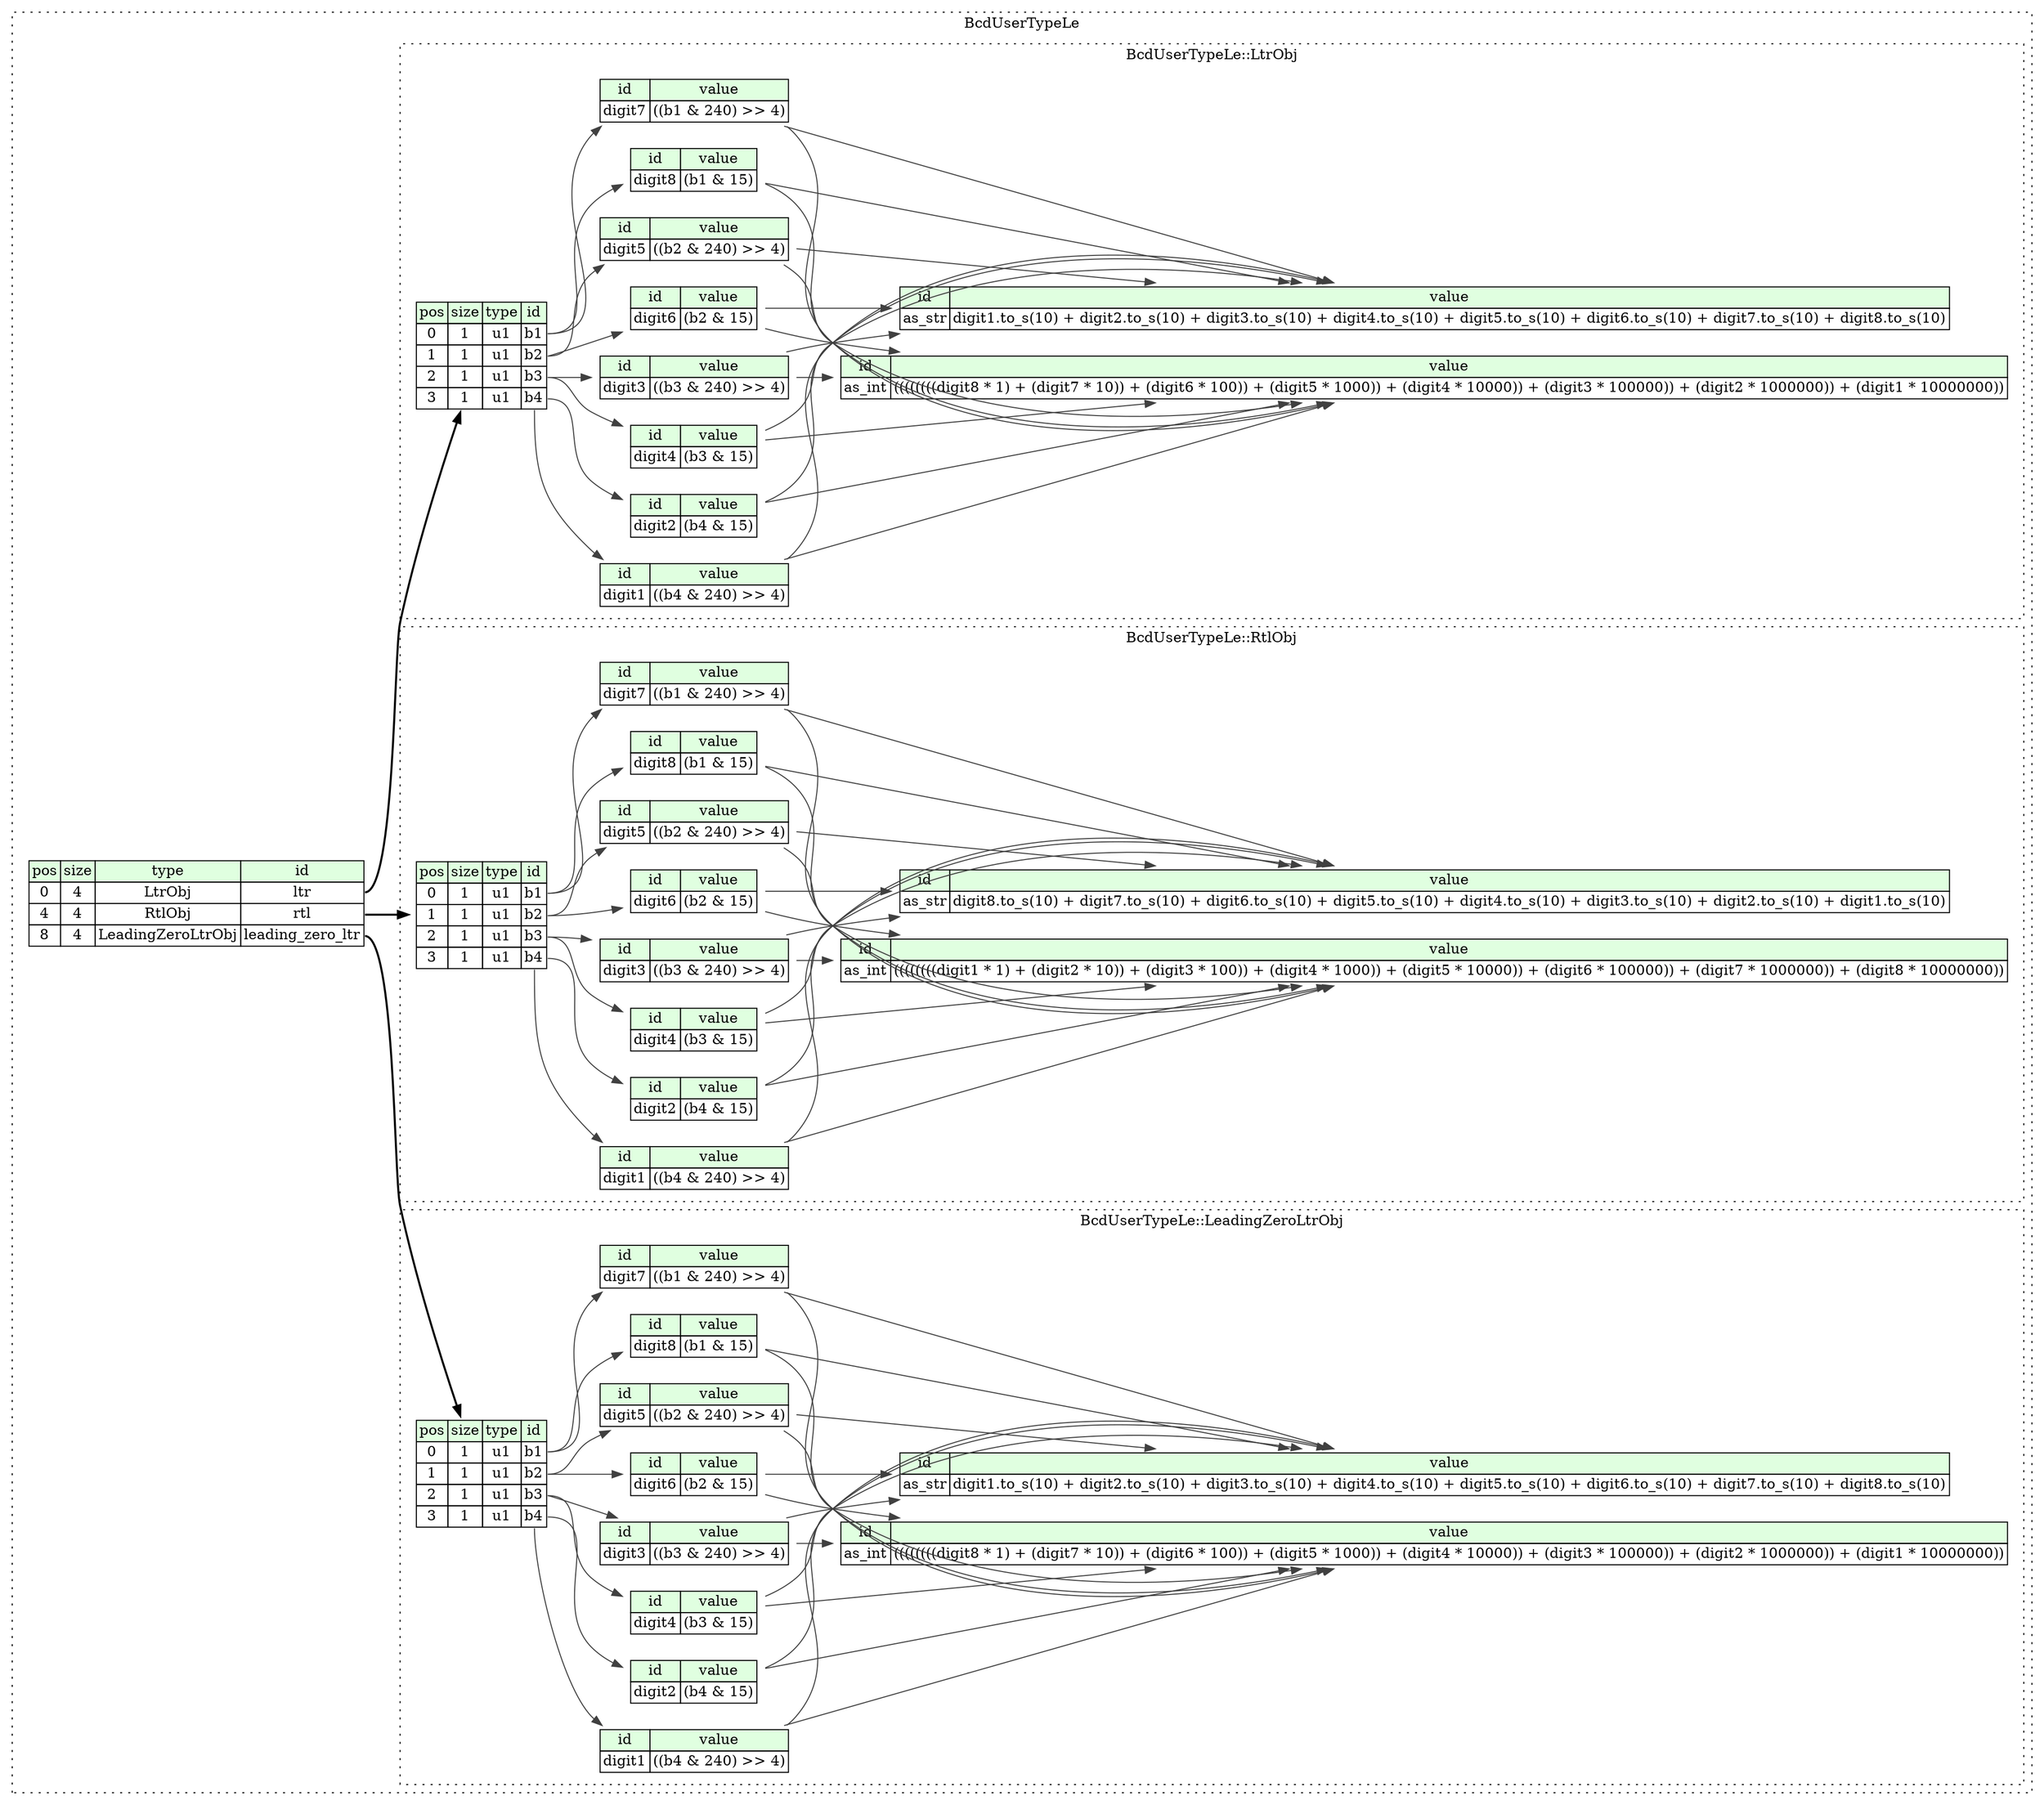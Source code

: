 digraph {
	rankdir=LR;
	node [shape=plaintext];
	subgraph cluster__bcd_user_type_le {
		label="BcdUserTypeLe";
		graph[style=dotted];

		bcd_user_type_le__seq [label=<<TABLE BORDER="0" CELLBORDER="1" CELLSPACING="0">
			<TR><TD BGCOLOR="#E0FFE0">pos</TD><TD BGCOLOR="#E0FFE0">size</TD><TD BGCOLOR="#E0FFE0">type</TD><TD BGCOLOR="#E0FFE0">id</TD></TR>
			<TR><TD PORT="ltr_pos">0</TD><TD PORT="ltr_size">4</TD><TD>LtrObj</TD><TD PORT="ltr_type">ltr</TD></TR>
			<TR><TD PORT="rtl_pos">4</TD><TD PORT="rtl_size">4</TD><TD>RtlObj</TD><TD PORT="rtl_type">rtl</TD></TR>
			<TR><TD PORT="leading_zero_ltr_pos">8</TD><TD PORT="leading_zero_ltr_size">4</TD><TD>LeadingZeroLtrObj</TD><TD PORT="leading_zero_ltr_type">leading_zero_ltr</TD></TR>
		</TABLE>>];
		subgraph cluster__ltr_obj {
			label="BcdUserTypeLe::LtrObj";
			graph[style=dotted];

			ltr_obj__seq [label=<<TABLE BORDER="0" CELLBORDER="1" CELLSPACING="0">
				<TR><TD BGCOLOR="#E0FFE0">pos</TD><TD BGCOLOR="#E0FFE0">size</TD><TD BGCOLOR="#E0FFE0">type</TD><TD BGCOLOR="#E0FFE0">id</TD></TR>
				<TR><TD PORT="b1_pos">0</TD><TD PORT="b1_size">1</TD><TD>u1</TD><TD PORT="b1_type">b1</TD></TR>
				<TR><TD PORT="b2_pos">1</TD><TD PORT="b2_size">1</TD><TD>u1</TD><TD PORT="b2_type">b2</TD></TR>
				<TR><TD PORT="b3_pos">2</TD><TD PORT="b3_size">1</TD><TD>u1</TD><TD PORT="b3_type">b3</TD></TR>
				<TR><TD PORT="b4_pos">3</TD><TD PORT="b4_size">1</TD><TD>u1</TD><TD PORT="b4_type">b4</TD></TR>
			</TABLE>>];
			ltr_obj__inst__as_int [label=<<TABLE BORDER="0" CELLBORDER="1" CELLSPACING="0">
				<TR><TD BGCOLOR="#E0FFE0">id</TD><TD BGCOLOR="#E0FFE0">value</TD></TR>
				<TR><TD>as_int</TD><TD>((((((((digit8 * 1) + (digit7 * 10)) + (digit6 * 100)) + (digit5 * 1000)) + (digit4 * 10000)) + (digit3 * 100000)) + (digit2 * 1000000)) + (digit1 * 10000000))</TD></TR>
			</TABLE>>];
			ltr_obj__inst__digit2 [label=<<TABLE BORDER="0" CELLBORDER="1" CELLSPACING="0">
				<TR><TD BGCOLOR="#E0FFE0">id</TD><TD BGCOLOR="#E0FFE0">value</TD></TR>
				<TR><TD>digit2</TD><TD>(b4 &amp; 15)</TD></TR>
			</TABLE>>];
			ltr_obj__inst__digit4 [label=<<TABLE BORDER="0" CELLBORDER="1" CELLSPACING="0">
				<TR><TD BGCOLOR="#E0FFE0">id</TD><TD BGCOLOR="#E0FFE0">value</TD></TR>
				<TR><TD>digit4</TD><TD>(b3 &amp; 15)</TD></TR>
			</TABLE>>];
			ltr_obj__inst__digit3 [label=<<TABLE BORDER="0" CELLBORDER="1" CELLSPACING="0">
				<TR><TD BGCOLOR="#E0FFE0">id</TD><TD BGCOLOR="#E0FFE0">value</TD></TR>
				<TR><TD>digit3</TD><TD>((b3 &amp; 240) &gt;&gt; 4)</TD></TR>
			</TABLE>>];
			ltr_obj__inst__digit5 [label=<<TABLE BORDER="0" CELLBORDER="1" CELLSPACING="0">
				<TR><TD BGCOLOR="#E0FFE0">id</TD><TD BGCOLOR="#E0FFE0">value</TD></TR>
				<TR><TD>digit5</TD><TD>((b2 &amp; 240) &gt;&gt; 4)</TD></TR>
			</TABLE>>];
			ltr_obj__inst__digit8 [label=<<TABLE BORDER="0" CELLBORDER="1" CELLSPACING="0">
				<TR><TD BGCOLOR="#E0FFE0">id</TD><TD BGCOLOR="#E0FFE0">value</TD></TR>
				<TR><TD>digit8</TD><TD>(b1 &amp; 15)</TD></TR>
			</TABLE>>];
			ltr_obj__inst__digit6 [label=<<TABLE BORDER="0" CELLBORDER="1" CELLSPACING="0">
				<TR><TD BGCOLOR="#E0FFE0">id</TD><TD BGCOLOR="#E0FFE0">value</TD></TR>
				<TR><TD>digit6</TD><TD>(b2 &amp; 15)</TD></TR>
			</TABLE>>];
			ltr_obj__inst__as_str [label=<<TABLE BORDER="0" CELLBORDER="1" CELLSPACING="0">
				<TR><TD BGCOLOR="#E0FFE0">id</TD><TD BGCOLOR="#E0FFE0">value</TD></TR>
				<TR><TD>as_str</TD><TD>digit1.to_s(10) + digit2.to_s(10) + digit3.to_s(10) + digit4.to_s(10) + digit5.to_s(10) + digit6.to_s(10) + digit7.to_s(10) + digit8.to_s(10)</TD></TR>
			</TABLE>>];
			ltr_obj__inst__digit1 [label=<<TABLE BORDER="0" CELLBORDER="1" CELLSPACING="0">
				<TR><TD BGCOLOR="#E0FFE0">id</TD><TD BGCOLOR="#E0FFE0">value</TD></TR>
				<TR><TD>digit1</TD><TD>((b4 &amp; 240) &gt;&gt; 4)</TD></TR>
			</TABLE>>];
			ltr_obj__inst__digit7 [label=<<TABLE BORDER="0" CELLBORDER="1" CELLSPACING="0">
				<TR><TD BGCOLOR="#E0FFE0">id</TD><TD BGCOLOR="#E0FFE0">value</TD></TR>
				<TR><TD>digit7</TD><TD>((b1 &amp; 240) &gt;&gt; 4)</TD></TR>
			</TABLE>>];
		}
		subgraph cluster__rtl_obj {
			label="BcdUserTypeLe::RtlObj";
			graph[style=dotted];

			rtl_obj__seq [label=<<TABLE BORDER="0" CELLBORDER="1" CELLSPACING="0">
				<TR><TD BGCOLOR="#E0FFE0">pos</TD><TD BGCOLOR="#E0FFE0">size</TD><TD BGCOLOR="#E0FFE0">type</TD><TD BGCOLOR="#E0FFE0">id</TD></TR>
				<TR><TD PORT="b1_pos">0</TD><TD PORT="b1_size">1</TD><TD>u1</TD><TD PORT="b1_type">b1</TD></TR>
				<TR><TD PORT="b2_pos">1</TD><TD PORT="b2_size">1</TD><TD>u1</TD><TD PORT="b2_type">b2</TD></TR>
				<TR><TD PORT="b3_pos">2</TD><TD PORT="b3_size">1</TD><TD>u1</TD><TD PORT="b3_type">b3</TD></TR>
				<TR><TD PORT="b4_pos">3</TD><TD PORT="b4_size">1</TD><TD>u1</TD><TD PORT="b4_type">b4</TD></TR>
			</TABLE>>];
			rtl_obj__inst__as_int [label=<<TABLE BORDER="0" CELLBORDER="1" CELLSPACING="0">
				<TR><TD BGCOLOR="#E0FFE0">id</TD><TD BGCOLOR="#E0FFE0">value</TD></TR>
				<TR><TD>as_int</TD><TD>((((((((digit1 * 1) + (digit2 * 10)) + (digit3 * 100)) + (digit4 * 1000)) + (digit5 * 10000)) + (digit6 * 100000)) + (digit7 * 1000000)) + (digit8 * 10000000))</TD></TR>
			</TABLE>>];
			rtl_obj__inst__digit2 [label=<<TABLE BORDER="0" CELLBORDER="1" CELLSPACING="0">
				<TR><TD BGCOLOR="#E0FFE0">id</TD><TD BGCOLOR="#E0FFE0">value</TD></TR>
				<TR><TD>digit2</TD><TD>(b4 &amp; 15)</TD></TR>
			</TABLE>>];
			rtl_obj__inst__digit4 [label=<<TABLE BORDER="0" CELLBORDER="1" CELLSPACING="0">
				<TR><TD BGCOLOR="#E0FFE0">id</TD><TD BGCOLOR="#E0FFE0">value</TD></TR>
				<TR><TD>digit4</TD><TD>(b3 &amp; 15)</TD></TR>
			</TABLE>>];
			rtl_obj__inst__digit3 [label=<<TABLE BORDER="0" CELLBORDER="1" CELLSPACING="0">
				<TR><TD BGCOLOR="#E0FFE0">id</TD><TD BGCOLOR="#E0FFE0">value</TD></TR>
				<TR><TD>digit3</TD><TD>((b3 &amp; 240) &gt;&gt; 4)</TD></TR>
			</TABLE>>];
			rtl_obj__inst__digit5 [label=<<TABLE BORDER="0" CELLBORDER="1" CELLSPACING="0">
				<TR><TD BGCOLOR="#E0FFE0">id</TD><TD BGCOLOR="#E0FFE0">value</TD></TR>
				<TR><TD>digit5</TD><TD>((b2 &amp; 240) &gt;&gt; 4)</TD></TR>
			</TABLE>>];
			rtl_obj__inst__digit8 [label=<<TABLE BORDER="0" CELLBORDER="1" CELLSPACING="0">
				<TR><TD BGCOLOR="#E0FFE0">id</TD><TD BGCOLOR="#E0FFE0">value</TD></TR>
				<TR><TD>digit8</TD><TD>(b1 &amp; 15)</TD></TR>
			</TABLE>>];
			rtl_obj__inst__digit6 [label=<<TABLE BORDER="0" CELLBORDER="1" CELLSPACING="0">
				<TR><TD BGCOLOR="#E0FFE0">id</TD><TD BGCOLOR="#E0FFE0">value</TD></TR>
				<TR><TD>digit6</TD><TD>(b2 &amp; 15)</TD></TR>
			</TABLE>>];
			rtl_obj__inst__as_str [label=<<TABLE BORDER="0" CELLBORDER="1" CELLSPACING="0">
				<TR><TD BGCOLOR="#E0FFE0">id</TD><TD BGCOLOR="#E0FFE0">value</TD></TR>
				<TR><TD>as_str</TD><TD>digit8.to_s(10) + digit7.to_s(10) + digit6.to_s(10) + digit5.to_s(10) + digit4.to_s(10) + digit3.to_s(10) + digit2.to_s(10) + digit1.to_s(10)</TD></TR>
			</TABLE>>];
			rtl_obj__inst__digit1 [label=<<TABLE BORDER="0" CELLBORDER="1" CELLSPACING="0">
				<TR><TD BGCOLOR="#E0FFE0">id</TD><TD BGCOLOR="#E0FFE0">value</TD></TR>
				<TR><TD>digit1</TD><TD>((b4 &amp; 240) &gt;&gt; 4)</TD></TR>
			</TABLE>>];
			rtl_obj__inst__digit7 [label=<<TABLE BORDER="0" CELLBORDER="1" CELLSPACING="0">
				<TR><TD BGCOLOR="#E0FFE0">id</TD><TD BGCOLOR="#E0FFE0">value</TD></TR>
				<TR><TD>digit7</TD><TD>((b1 &amp; 240) &gt;&gt; 4)</TD></TR>
			</TABLE>>];
		}
		subgraph cluster__leading_zero_ltr_obj {
			label="BcdUserTypeLe::LeadingZeroLtrObj";
			graph[style=dotted];

			leading_zero_ltr_obj__seq [label=<<TABLE BORDER="0" CELLBORDER="1" CELLSPACING="0">
				<TR><TD BGCOLOR="#E0FFE0">pos</TD><TD BGCOLOR="#E0FFE0">size</TD><TD BGCOLOR="#E0FFE0">type</TD><TD BGCOLOR="#E0FFE0">id</TD></TR>
				<TR><TD PORT="b1_pos">0</TD><TD PORT="b1_size">1</TD><TD>u1</TD><TD PORT="b1_type">b1</TD></TR>
				<TR><TD PORT="b2_pos">1</TD><TD PORT="b2_size">1</TD><TD>u1</TD><TD PORT="b2_type">b2</TD></TR>
				<TR><TD PORT="b3_pos">2</TD><TD PORT="b3_size">1</TD><TD>u1</TD><TD PORT="b3_type">b3</TD></TR>
				<TR><TD PORT="b4_pos">3</TD><TD PORT="b4_size">1</TD><TD>u1</TD><TD PORT="b4_type">b4</TD></TR>
			</TABLE>>];
			leading_zero_ltr_obj__inst__as_int [label=<<TABLE BORDER="0" CELLBORDER="1" CELLSPACING="0">
				<TR><TD BGCOLOR="#E0FFE0">id</TD><TD BGCOLOR="#E0FFE0">value</TD></TR>
				<TR><TD>as_int</TD><TD>((((((((digit8 * 1) + (digit7 * 10)) + (digit6 * 100)) + (digit5 * 1000)) + (digit4 * 10000)) + (digit3 * 100000)) + (digit2 * 1000000)) + (digit1 * 10000000))</TD></TR>
			</TABLE>>];
			leading_zero_ltr_obj__inst__digit2 [label=<<TABLE BORDER="0" CELLBORDER="1" CELLSPACING="0">
				<TR><TD BGCOLOR="#E0FFE0">id</TD><TD BGCOLOR="#E0FFE0">value</TD></TR>
				<TR><TD>digit2</TD><TD>(b4 &amp; 15)</TD></TR>
			</TABLE>>];
			leading_zero_ltr_obj__inst__digit4 [label=<<TABLE BORDER="0" CELLBORDER="1" CELLSPACING="0">
				<TR><TD BGCOLOR="#E0FFE0">id</TD><TD BGCOLOR="#E0FFE0">value</TD></TR>
				<TR><TD>digit4</TD><TD>(b3 &amp; 15)</TD></TR>
			</TABLE>>];
			leading_zero_ltr_obj__inst__digit3 [label=<<TABLE BORDER="0" CELLBORDER="1" CELLSPACING="0">
				<TR><TD BGCOLOR="#E0FFE0">id</TD><TD BGCOLOR="#E0FFE0">value</TD></TR>
				<TR><TD>digit3</TD><TD>((b3 &amp; 240) &gt;&gt; 4)</TD></TR>
			</TABLE>>];
			leading_zero_ltr_obj__inst__digit5 [label=<<TABLE BORDER="0" CELLBORDER="1" CELLSPACING="0">
				<TR><TD BGCOLOR="#E0FFE0">id</TD><TD BGCOLOR="#E0FFE0">value</TD></TR>
				<TR><TD>digit5</TD><TD>((b2 &amp; 240) &gt;&gt; 4)</TD></TR>
			</TABLE>>];
			leading_zero_ltr_obj__inst__digit8 [label=<<TABLE BORDER="0" CELLBORDER="1" CELLSPACING="0">
				<TR><TD BGCOLOR="#E0FFE0">id</TD><TD BGCOLOR="#E0FFE0">value</TD></TR>
				<TR><TD>digit8</TD><TD>(b1 &amp; 15)</TD></TR>
			</TABLE>>];
			leading_zero_ltr_obj__inst__digit6 [label=<<TABLE BORDER="0" CELLBORDER="1" CELLSPACING="0">
				<TR><TD BGCOLOR="#E0FFE0">id</TD><TD BGCOLOR="#E0FFE0">value</TD></TR>
				<TR><TD>digit6</TD><TD>(b2 &amp; 15)</TD></TR>
			</TABLE>>];
			leading_zero_ltr_obj__inst__as_str [label=<<TABLE BORDER="0" CELLBORDER="1" CELLSPACING="0">
				<TR><TD BGCOLOR="#E0FFE0">id</TD><TD BGCOLOR="#E0FFE0">value</TD></TR>
				<TR><TD>as_str</TD><TD>digit1.to_s(10) + digit2.to_s(10) + digit3.to_s(10) + digit4.to_s(10) + digit5.to_s(10) + digit6.to_s(10) + digit7.to_s(10) + digit8.to_s(10)</TD></TR>
			</TABLE>>];
			leading_zero_ltr_obj__inst__digit1 [label=<<TABLE BORDER="0" CELLBORDER="1" CELLSPACING="0">
				<TR><TD BGCOLOR="#E0FFE0">id</TD><TD BGCOLOR="#E0FFE0">value</TD></TR>
				<TR><TD>digit1</TD><TD>((b4 &amp; 240) &gt;&gt; 4)</TD></TR>
			</TABLE>>];
			leading_zero_ltr_obj__inst__digit7 [label=<<TABLE BORDER="0" CELLBORDER="1" CELLSPACING="0">
				<TR><TD BGCOLOR="#E0FFE0">id</TD><TD BGCOLOR="#E0FFE0">value</TD></TR>
				<TR><TD>digit7</TD><TD>((b1 &amp; 240) &gt;&gt; 4)</TD></TR>
			</TABLE>>];
		}
	}
	bcd_user_type_le__seq:ltr_type -> ltr_obj__seq [style=bold];
	bcd_user_type_le__seq:rtl_type -> rtl_obj__seq [style=bold];
	bcd_user_type_le__seq:leading_zero_ltr_type -> leading_zero_ltr_obj__seq [style=bold];
	ltr_obj__inst__digit8:digit8_type -> ltr_obj__inst__as_int [color="#404040"];
	ltr_obj__inst__digit7:digit7_type -> ltr_obj__inst__as_int [color="#404040"];
	ltr_obj__inst__digit6:digit6_type -> ltr_obj__inst__as_int [color="#404040"];
	ltr_obj__inst__digit5:digit5_type -> ltr_obj__inst__as_int [color="#404040"];
	ltr_obj__inst__digit4:digit4_type -> ltr_obj__inst__as_int [color="#404040"];
	ltr_obj__inst__digit3:digit3_type -> ltr_obj__inst__as_int [color="#404040"];
	ltr_obj__inst__digit2:digit2_type -> ltr_obj__inst__as_int [color="#404040"];
	ltr_obj__inst__digit1:digit1_type -> ltr_obj__inst__as_int [color="#404040"];
	ltr_obj__seq:b4_type -> ltr_obj__inst__digit2 [color="#404040"];
	ltr_obj__seq:b3_type -> ltr_obj__inst__digit4 [color="#404040"];
	ltr_obj__seq:b3_type -> ltr_obj__inst__digit3 [color="#404040"];
	ltr_obj__seq:b2_type -> ltr_obj__inst__digit5 [color="#404040"];
	ltr_obj__seq:b1_type -> ltr_obj__inst__digit8 [color="#404040"];
	ltr_obj__seq:b2_type -> ltr_obj__inst__digit6 [color="#404040"];
	ltr_obj__inst__digit1:digit1_type -> ltr_obj__inst__as_str [color="#404040"];
	ltr_obj__inst__digit2:digit2_type -> ltr_obj__inst__as_str [color="#404040"];
	ltr_obj__inst__digit3:digit3_type -> ltr_obj__inst__as_str [color="#404040"];
	ltr_obj__inst__digit4:digit4_type -> ltr_obj__inst__as_str [color="#404040"];
	ltr_obj__inst__digit5:digit5_type -> ltr_obj__inst__as_str [color="#404040"];
	ltr_obj__inst__digit6:digit6_type -> ltr_obj__inst__as_str [color="#404040"];
	ltr_obj__inst__digit7:digit7_type -> ltr_obj__inst__as_str [color="#404040"];
	ltr_obj__inst__digit8:digit8_type -> ltr_obj__inst__as_str [color="#404040"];
	ltr_obj__seq:b4_type -> ltr_obj__inst__digit1 [color="#404040"];
	ltr_obj__seq:b1_type -> ltr_obj__inst__digit7 [color="#404040"];
	rtl_obj__inst__digit1:digit1_type -> rtl_obj__inst__as_int [color="#404040"];
	rtl_obj__inst__digit2:digit2_type -> rtl_obj__inst__as_int [color="#404040"];
	rtl_obj__inst__digit3:digit3_type -> rtl_obj__inst__as_int [color="#404040"];
	rtl_obj__inst__digit4:digit4_type -> rtl_obj__inst__as_int [color="#404040"];
	rtl_obj__inst__digit5:digit5_type -> rtl_obj__inst__as_int [color="#404040"];
	rtl_obj__inst__digit6:digit6_type -> rtl_obj__inst__as_int [color="#404040"];
	rtl_obj__inst__digit7:digit7_type -> rtl_obj__inst__as_int [color="#404040"];
	rtl_obj__inst__digit8:digit8_type -> rtl_obj__inst__as_int [color="#404040"];
	rtl_obj__seq:b4_type -> rtl_obj__inst__digit2 [color="#404040"];
	rtl_obj__seq:b3_type -> rtl_obj__inst__digit4 [color="#404040"];
	rtl_obj__seq:b3_type -> rtl_obj__inst__digit3 [color="#404040"];
	rtl_obj__seq:b2_type -> rtl_obj__inst__digit5 [color="#404040"];
	rtl_obj__seq:b1_type -> rtl_obj__inst__digit8 [color="#404040"];
	rtl_obj__seq:b2_type -> rtl_obj__inst__digit6 [color="#404040"];
	rtl_obj__inst__digit8:digit8_type -> rtl_obj__inst__as_str [color="#404040"];
	rtl_obj__inst__digit7:digit7_type -> rtl_obj__inst__as_str [color="#404040"];
	rtl_obj__inst__digit6:digit6_type -> rtl_obj__inst__as_str [color="#404040"];
	rtl_obj__inst__digit5:digit5_type -> rtl_obj__inst__as_str [color="#404040"];
	rtl_obj__inst__digit4:digit4_type -> rtl_obj__inst__as_str [color="#404040"];
	rtl_obj__inst__digit3:digit3_type -> rtl_obj__inst__as_str [color="#404040"];
	rtl_obj__inst__digit2:digit2_type -> rtl_obj__inst__as_str [color="#404040"];
	rtl_obj__inst__digit1:digit1_type -> rtl_obj__inst__as_str [color="#404040"];
	rtl_obj__seq:b4_type -> rtl_obj__inst__digit1 [color="#404040"];
	rtl_obj__seq:b1_type -> rtl_obj__inst__digit7 [color="#404040"];
	leading_zero_ltr_obj__inst__digit8:digit8_type -> leading_zero_ltr_obj__inst__as_int [color="#404040"];
	leading_zero_ltr_obj__inst__digit7:digit7_type -> leading_zero_ltr_obj__inst__as_int [color="#404040"];
	leading_zero_ltr_obj__inst__digit6:digit6_type -> leading_zero_ltr_obj__inst__as_int [color="#404040"];
	leading_zero_ltr_obj__inst__digit5:digit5_type -> leading_zero_ltr_obj__inst__as_int [color="#404040"];
	leading_zero_ltr_obj__inst__digit4:digit4_type -> leading_zero_ltr_obj__inst__as_int [color="#404040"];
	leading_zero_ltr_obj__inst__digit3:digit3_type -> leading_zero_ltr_obj__inst__as_int [color="#404040"];
	leading_zero_ltr_obj__inst__digit2:digit2_type -> leading_zero_ltr_obj__inst__as_int [color="#404040"];
	leading_zero_ltr_obj__inst__digit1:digit1_type -> leading_zero_ltr_obj__inst__as_int [color="#404040"];
	leading_zero_ltr_obj__seq:b4_type -> leading_zero_ltr_obj__inst__digit2 [color="#404040"];
	leading_zero_ltr_obj__seq:b3_type -> leading_zero_ltr_obj__inst__digit4 [color="#404040"];
	leading_zero_ltr_obj__seq:b3_type -> leading_zero_ltr_obj__inst__digit3 [color="#404040"];
	leading_zero_ltr_obj__seq:b2_type -> leading_zero_ltr_obj__inst__digit5 [color="#404040"];
	leading_zero_ltr_obj__seq:b1_type -> leading_zero_ltr_obj__inst__digit8 [color="#404040"];
	leading_zero_ltr_obj__seq:b2_type -> leading_zero_ltr_obj__inst__digit6 [color="#404040"];
	leading_zero_ltr_obj__inst__digit1:digit1_type -> leading_zero_ltr_obj__inst__as_str [color="#404040"];
	leading_zero_ltr_obj__inst__digit2:digit2_type -> leading_zero_ltr_obj__inst__as_str [color="#404040"];
	leading_zero_ltr_obj__inst__digit3:digit3_type -> leading_zero_ltr_obj__inst__as_str [color="#404040"];
	leading_zero_ltr_obj__inst__digit4:digit4_type -> leading_zero_ltr_obj__inst__as_str [color="#404040"];
	leading_zero_ltr_obj__inst__digit5:digit5_type -> leading_zero_ltr_obj__inst__as_str [color="#404040"];
	leading_zero_ltr_obj__inst__digit6:digit6_type -> leading_zero_ltr_obj__inst__as_str [color="#404040"];
	leading_zero_ltr_obj__inst__digit7:digit7_type -> leading_zero_ltr_obj__inst__as_str [color="#404040"];
	leading_zero_ltr_obj__inst__digit8:digit8_type -> leading_zero_ltr_obj__inst__as_str [color="#404040"];
	leading_zero_ltr_obj__seq:b4_type -> leading_zero_ltr_obj__inst__digit1 [color="#404040"];
	leading_zero_ltr_obj__seq:b1_type -> leading_zero_ltr_obj__inst__digit7 [color="#404040"];
}
